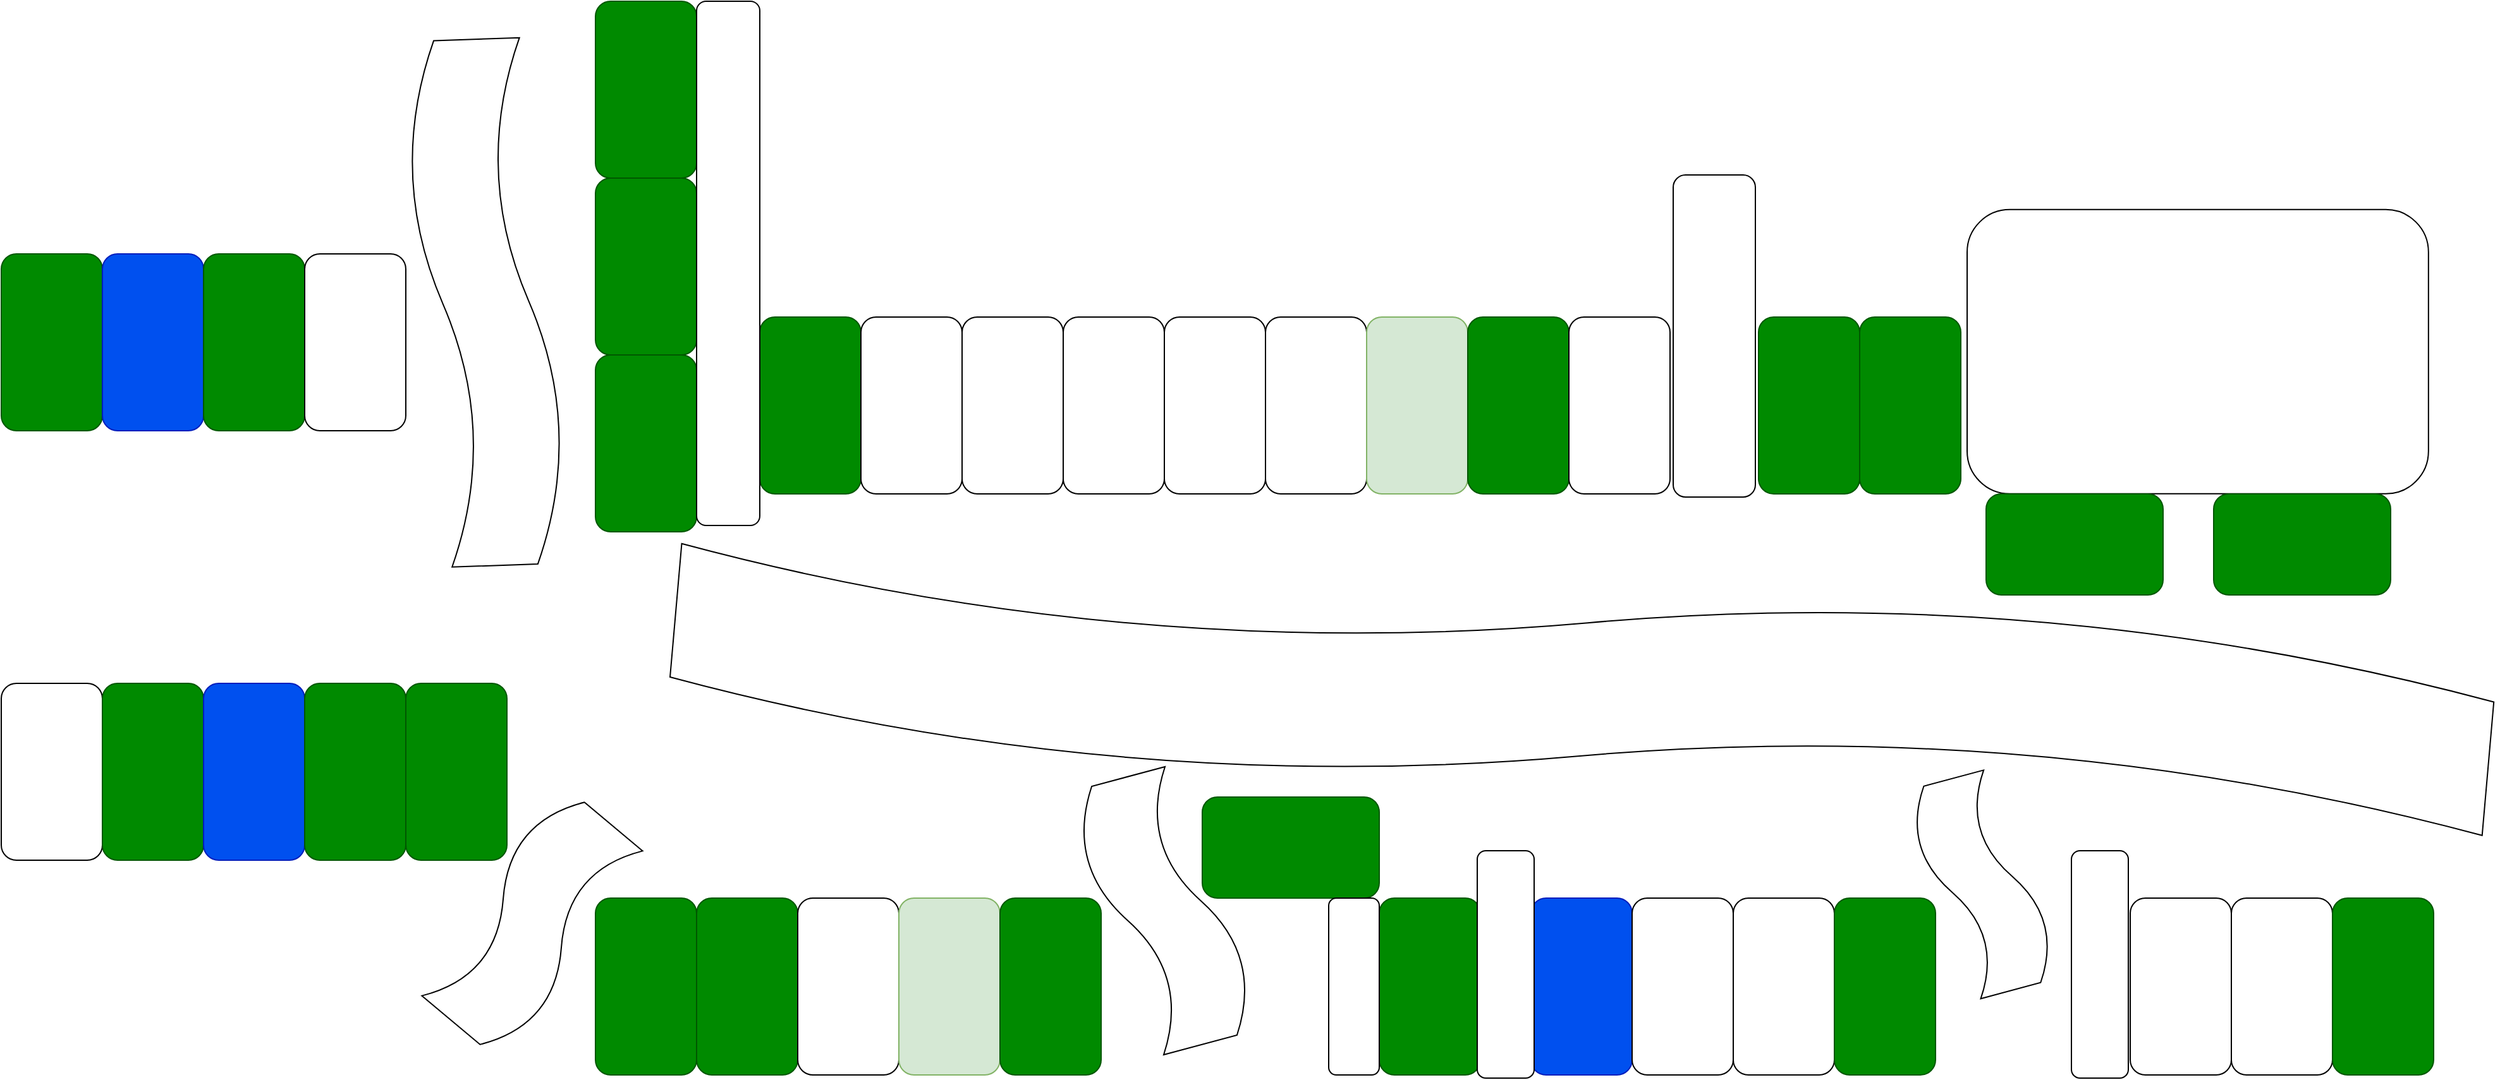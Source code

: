 <mxfile>
    <diagram id="kektpQIjf-T8ny8MjMTh" name="第 1 页">
        <mxGraphModel dx="2131" dy="2808" grid="1" gridSize="10" guides="1" tooltips="1" connect="1" arrows="1" fold="1" page="1" pageScale="1" pageWidth="827" pageHeight="1169" math="0" shadow="0">
            <root>
                <mxCell id="0"/>
                <mxCell id="1" parent="0"/>
                <mxCell id="2" value="" style="rounded=1;whiteSpace=wrap;html=1;rotation=90;movable=1;resizable=1;rotatable=1;deletable=1;editable=1;locked=0;connectable=1;fillColor=#008a00;strokeColor=#005700;fontColor=#ffffff;" vertex="1" parent="1">
                    <mxGeometry x="-30" y="160" width="140" height="80" as="geometry"/>
                </mxCell>
                <mxCell id="3" value="" style="rounded=1;whiteSpace=wrap;html=1;rotation=90;movable=1;resizable=1;rotatable=1;deletable=1;editable=1;locked=0;connectable=1;fillColor=#0050ef;fontColor=#ffffff;strokeColor=#001DBC;" vertex="1" parent="1">
                    <mxGeometry x="50" y="160" width="140" height="80" as="geometry"/>
                </mxCell>
                <mxCell id="4" value="" style="rounded=1;whiteSpace=wrap;html=1;rotation=90;movable=1;resizable=1;rotatable=1;deletable=1;editable=1;locked=0;connectable=1;fillColor=#008a00;fontColor=#ffffff;strokeColor=#005700;" vertex="1" parent="1">
                    <mxGeometry x="130" y="160" width="140" height="80" as="geometry"/>
                </mxCell>
                <mxCell id="5" value="" style="rounded=1;whiteSpace=wrap;html=1;rotation=90;movable=1;resizable=1;rotatable=1;deletable=1;editable=1;locked=0;connectable=1;" vertex="1" parent="1">
                    <mxGeometry x="210" y="160" width="140" height="80" as="geometry"/>
                </mxCell>
                <mxCell id="6" value="" style="rounded=1;whiteSpace=wrap;html=1;rotation=90;" vertex="1" parent="1">
                    <mxGeometry x="-30" y="500" width="140" height="80" as="geometry"/>
                </mxCell>
                <mxCell id="7" value="" style="rounded=1;whiteSpace=wrap;html=1;rotation=90;fillColor=#008a00;fontColor=#ffffff;strokeColor=#005700;" vertex="1" parent="1">
                    <mxGeometry x="50" y="500" width="140" height="80" as="geometry"/>
                </mxCell>
                <mxCell id="8" value="" style="rounded=1;whiteSpace=wrap;html=1;rotation=90;fillColor=#0050ef;fontColor=#ffffff;strokeColor=#001DBC;" vertex="1" parent="1">
                    <mxGeometry x="130" y="500" width="140" height="80" as="geometry"/>
                </mxCell>
                <mxCell id="9" value="" style="rounded=1;whiteSpace=wrap;html=1;rotation=90;fillColor=#008a00;fontColor=#ffffff;strokeColor=#005700;" vertex="1" parent="1">
                    <mxGeometry x="210" y="500" width="140" height="80" as="geometry"/>
                </mxCell>
                <mxCell id="10" value="" style="rounded=1;whiteSpace=wrap;html=1;rotation=90;fillColor=#008a00;fontColor=#ffffff;strokeColor=#005700;" vertex="1" parent="1">
                    <mxGeometry x="290" y="500" width="140" height="80" as="geometry"/>
                </mxCell>
                <mxCell id="11" value="" style="rounded=1;whiteSpace=wrap;html=1;rotation=90;fillColor=#008a00;fontColor=#ffffff;strokeColor=#005700;" vertex="1" parent="1">
                    <mxGeometry x="440" y="670" width="140" height="80" as="geometry"/>
                </mxCell>
                <mxCell id="12" value="" style="rounded=1;whiteSpace=wrap;html=1;rotation=90;fillColor=#008a00;fontColor=#ffffff;strokeColor=#005700;" vertex="1" parent="1">
                    <mxGeometry x="520" y="670" width="140" height="80" as="geometry"/>
                </mxCell>
                <mxCell id="13" value="" style="rounded=1;whiteSpace=wrap;html=1;rotation=90;" vertex="1" parent="1">
                    <mxGeometry x="600" y="670" width="140" height="80" as="geometry"/>
                </mxCell>
                <mxCell id="14" value="" style="rounded=1;whiteSpace=wrap;html=1;rotation=90;fillColor=#d5e8d4;strokeColor=#82b366;" vertex="1" parent="1">
                    <mxGeometry x="680" y="670" width="140" height="80" as="geometry"/>
                </mxCell>
                <mxCell id="15" value="" style="rounded=1;whiteSpace=wrap;html=1;rotation=90;fillColor=#008a00;fontColor=#ffffff;strokeColor=#005700;" vertex="1" parent="1">
                    <mxGeometry x="760" y="670" width="140" height="80" as="geometry"/>
                </mxCell>
                <mxCell id="16" value="" style="rounded=1;whiteSpace=wrap;html=1;rotation=90;movable=1;resizable=1;rotatable=1;deletable=1;editable=1;locked=0;connectable=1;fillColor=#008a00;fontColor=#ffffff;strokeColor=#005700;" vertex="1" parent="1">
                    <mxGeometry x="440" y="-40" width="140" height="80" as="geometry"/>
                </mxCell>
                <mxCell id="17" value="" style="rounded=1;whiteSpace=wrap;html=1;rotation=90;movable=1;resizable=1;rotatable=1;deletable=1;editable=1;locked=0;connectable=1;fillColor=#008a00;fontColor=#ffffff;strokeColor=#005700;" vertex="1" parent="1">
                    <mxGeometry x="440" y="100" width="140" height="80" as="geometry"/>
                </mxCell>
                <mxCell id="18" value="" style="rounded=1;whiteSpace=wrap;html=1;rotation=90;movable=1;resizable=1;rotatable=1;deletable=1;editable=1;locked=0;connectable=1;fillColor=#008a00;fontColor=#ffffff;strokeColor=#005700;" vertex="1" parent="1">
                    <mxGeometry x="440" y="240" width="140" height="80" as="geometry"/>
                </mxCell>
                <mxCell id="19" value="" style="rounded=1;whiteSpace=wrap;html=1;rotation=90;fillColor=#008a00;fontColor=#ffffff;strokeColor=#005700;" vertex="1" parent="1">
                    <mxGeometry x="570" y="210" width="140" height="80" as="geometry"/>
                </mxCell>
                <mxCell id="20" value="" style="rounded=1;whiteSpace=wrap;html=1;rotation=90;" vertex="1" parent="1">
                    <mxGeometry x="650" y="210" width="140" height="80" as="geometry"/>
                </mxCell>
                <mxCell id="21" value="" style="rounded=1;whiteSpace=wrap;html=1;rotation=90;" vertex="1" parent="1">
                    <mxGeometry x="730" y="210" width="140" height="80" as="geometry"/>
                </mxCell>
                <mxCell id="22" value="" style="rounded=1;whiteSpace=wrap;html=1;rotation=90;" vertex="1" parent="1">
                    <mxGeometry x="810" y="210" width="140" height="80" as="geometry"/>
                </mxCell>
                <mxCell id="23" value="" style="rounded=1;whiteSpace=wrap;html=1;rotation=90;" vertex="1" parent="1">
                    <mxGeometry x="890" y="210" width="140" height="80" as="geometry"/>
                </mxCell>
                <mxCell id="24" value="" style="rounded=1;whiteSpace=wrap;html=1;rotation=90;" vertex="1" parent="1">
                    <mxGeometry x="367.5" y="112.5" width="415" height="50" as="geometry"/>
                </mxCell>
                <mxCell id="25" value="" style="rounded=1;whiteSpace=wrap;html=1;rotation=0;fillColor=#008a00;fontColor=#ffffff;strokeColor=#005700;" vertex="1" parent="1">
                    <mxGeometry x="950" y="560" width="140" height="80" as="geometry"/>
                </mxCell>
                <mxCell id="26" value="" style="shape=tape;whiteSpace=wrap;html=1;rotation=88;" vertex="1" parent="1">
                    <mxGeometry x="174.77" y="111.82" width="416.93" height="113.1" as="geometry"/>
                </mxCell>
                <mxCell id="27" value="" style="shape=tape;whiteSpace=wrap;html=1;rotation=5;" vertex="1" parent="1">
                    <mxGeometry x="530.89" y="386.54" width="1438.83" height="176.72" as="geometry"/>
                </mxCell>
                <mxCell id="28" value="" style="rounded=1;whiteSpace=wrap;html=1;rotation=90;" vertex="1" parent="1">
                    <mxGeometry x="970" y="210" width="140" height="80" as="geometry"/>
                </mxCell>
                <mxCell id="29" value="" style="rounded=1;whiteSpace=wrap;html=1;rotation=90;fillColor=#d5e8d4;strokeColor=#82b366;" vertex="1" parent="1">
                    <mxGeometry x="1050" y="210" width="140" height="80" as="geometry"/>
                </mxCell>
                <mxCell id="30" value="" style="rounded=1;whiteSpace=wrap;html=1;rotation=90;strokeColor=#005700;fillColor=#008a00;fontColor=#ffffff;" vertex="1" parent="1">
                    <mxGeometry x="1130" y="210" width="140" height="80" as="geometry"/>
                </mxCell>
                <mxCell id="31" value="" style="rounded=1;whiteSpace=wrap;html=1;rotation=90;" vertex="1" parent="1">
                    <mxGeometry x="1210" y="210" width="140" height="80" as="geometry"/>
                </mxCell>
                <mxCell id="32" value="" style="rounded=1;whiteSpace=wrap;html=1;rotation=90;fillColor=#008a00;fontColor=#ffffff;strokeColor=#005700;" vertex="1" parent="1">
                    <mxGeometry x="1360" y="210" width="140" height="80" as="geometry"/>
                </mxCell>
                <mxCell id="33" value="" style="rounded=1;whiteSpace=wrap;html=1;rotation=90;fillColor=#008a00;fontColor=#ffffff;strokeColor=#005700;" vertex="1" parent="1">
                    <mxGeometry x="1440" y="210" width="140" height="80" as="geometry"/>
                </mxCell>
                <mxCell id="34" value="" style="rounded=1;whiteSpace=wrap;html=1;rotation=90;" vertex="1" parent="1">
                    <mxGeometry x="1227.5" y="162.5" width="255" height="65" as="geometry"/>
                </mxCell>
                <mxCell id="35" value="" style="rounded=1;whiteSpace=wrap;html=1;rotation=90;fillColor=#008a00;fontColor=#ffffff;strokeColor=#005700;" vertex="1" parent="1">
                    <mxGeometry x="1060" y="670" width="140" height="80" as="geometry"/>
                </mxCell>
                <mxCell id="36" value="" style="rounded=1;whiteSpace=wrap;html=1;rotation=90;fillColor=#0050ef;fontColor=#ffffff;strokeColor=#001DBC;" vertex="1" parent="1">
                    <mxGeometry x="1180" y="670" width="140" height="80" as="geometry"/>
                </mxCell>
                <mxCell id="37" value="" style="rounded=1;whiteSpace=wrap;html=1;rotation=90;" vertex="1" parent="1">
                    <mxGeometry x="1100" y="670" width="180" height="45" as="geometry"/>
                </mxCell>
                <mxCell id="38" value="" style="rounded=1;whiteSpace=wrap;html=1;rotation=90;" vertex="1" parent="1">
                    <mxGeometry x="1260" y="670" width="140" height="80" as="geometry"/>
                </mxCell>
                <mxCell id="39" value="" style="rounded=1;whiteSpace=wrap;html=1;rotation=90;" vertex="1" parent="1">
                    <mxGeometry x="1340" y="670" width="140" height="80" as="geometry"/>
                </mxCell>
                <mxCell id="40" value="" style="rounded=1;whiteSpace=wrap;html=1;rotation=90;fillColor=#008a00;fontColor=#ffffff;strokeColor=#005700;" vertex="1" parent="1">
                    <mxGeometry x="1420" y="670" width="140" height="80" as="geometry"/>
                </mxCell>
                <mxCell id="41" value="" style="rounded=1;whiteSpace=wrap;html=1;rotation=90;" vertex="1" parent="1">
                    <mxGeometry x="1624.96" y="24.96" width="225" height="364.92" as="geometry"/>
                </mxCell>
                <mxCell id="42" value="" style="shape=tape;whiteSpace=wrap;html=1;rotation=75;" vertex="1" parent="1">
                    <mxGeometry x="810" y="600" width="220" height="100" as="geometry"/>
                </mxCell>
                <mxCell id="43" value="" style="shape=tape;whiteSpace=wrap;html=1;rotation=-50;" vertex="1" parent="1">
                    <mxGeometry x="320" y="610" width="200" height="100" as="geometry"/>
                </mxCell>
                <mxCell id="44" value="" style="rounded=1;whiteSpace=wrap;html=1;rotation=90;" vertex="1" parent="1">
                    <mxGeometry x="1570" y="670" width="180" height="45" as="geometry"/>
                </mxCell>
                <mxCell id="45" value="" style="rounded=1;whiteSpace=wrap;html=1;rotation=0;fillColor=#008a00;fontColor=#ffffff;strokeColor=#005700;" vertex="1" parent="1">
                    <mxGeometry x="1570" y="320" width="140" height="80" as="geometry"/>
                </mxCell>
                <mxCell id="46" value="" style="rounded=1;whiteSpace=wrap;html=1;rotation=0;fillColor=#008a00;fontColor=#ffffff;strokeColor=#005700;" vertex="1" parent="1">
                    <mxGeometry x="1750" y="320" width="140" height="80" as="geometry"/>
                </mxCell>
                <mxCell id="47" value="" style="rounded=1;whiteSpace=wrap;html=1;rotation=90;" vertex="1" parent="1">
                    <mxGeometry x="1654" y="670" width="140" height="80" as="geometry"/>
                </mxCell>
                <mxCell id="48" value="" style="rounded=1;whiteSpace=wrap;html=1;rotation=90;" vertex="1" parent="1">
                    <mxGeometry x="1734" y="670" width="140" height="80" as="geometry"/>
                </mxCell>
                <mxCell id="49" value="" style="rounded=1;whiteSpace=wrap;html=1;rotation=90;fillColor=#008a00;fontColor=#ffffff;strokeColor=#005700;" vertex="1" parent="1">
                    <mxGeometry x="1814" y="670" width="140" height="80" as="geometry"/>
                </mxCell>
                <mxCell id="50" value="" style="shape=tape;whiteSpace=wrap;html=1;rotation=75;" vertex="1" parent="1">
                    <mxGeometry x="1479.86" y="588.28" width="174.14" height="81.72" as="geometry"/>
                </mxCell>
                <mxCell id="51" value="" style="rounded=1;whiteSpace=wrap;html=1;rotation=90;" vertex="1" parent="1">
                    <mxGeometry x="1000" y="690" width="140" height="40" as="geometry"/>
                </mxCell>
            </root>
        </mxGraphModel>
    </diagram>
</mxfile>